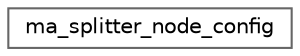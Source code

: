 digraph "Graphical Class Hierarchy"
{
 // LATEX_PDF_SIZE
  bgcolor="transparent";
  edge [fontname=Helvetica,fontsize=10,labelfontname=Helvetica,labelfontsize=10];
  node [fontname=Helvetica,fontsize=10,shape=box,height=0.2,width=0.4];
  rankdir="LR";
  Node0 [id="Node000000",label="ma_splitter_node_config",height=0.2,width=0.4,color="grey40", fillcolor="white", style="filled",URL="$structma__splitter__node__config.html",tooltip=" "];
}
